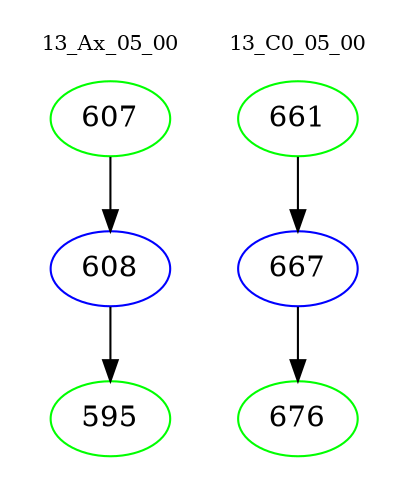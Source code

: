 digraph{
subgraph cluster_0 {
color = white
label = "13_Ax_05_00";
fontsize=10;
T0_607 [label="607", color="green"]
T0_607 -> T0_608 [color="black"]
T0_608 [label="608", color="blue"]
T0_608 -> T0_595 [color="black"]
T0_595 [label="595", color="green"]
}
subgraph cluster_1 {
color = white
label = "13_C0_05_00";
fontsize=10;
T1_661 [label="661", color="green"]
T1_661 -> T1_667 [color="black"]
T1_667 [label="667", color="blue"]
T1_667 -> T1_676 [color="black"]
T1_676 [label="676", color="green"]
}
}
